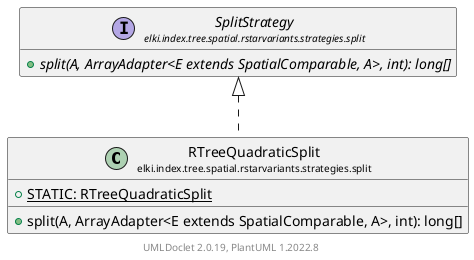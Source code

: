 @startuml
    remove .*\.(Instance|Par|Parameterizer|Factory)$
    set namespaceSeparator none
    hide empty fields
    hide empty methods

    class "<size:14>RTreeQuadraticSplit\n<size:10>elki.index.tree.spatial.rstarvariants.strategies.split" as elki.index.tree.spatial.rstarvariants.strategies.split.RTreeQuadraticSplit [[RTreeQuadraticSplit.html]] {
        {static} +STATIC: RTreeQuadraticSplit
        +split(A, ArrayAdapter<E extends SpatialComparable, A>, int): long[]
    }

    interface "<size:14>SplitStrategy\n<size:10>elki.index.tree.spatial.rstarvariants.strategies.split" as elki.index.tree.spatial.rstarvariants.strategies.split.SplitStrategy [[SplitStrategy.html]] {
        {abstract} +split(A, ArrayAdapter<E extends SpatialComparable, A>, int): long[]
    }
    class "<size:14>RTreeQuadraticSplit.Par\n<size:10>elki.index.tree.spatial.rstarvariants.strategies.split" as elki.index.tree.spatial.rstarvariants.strategies.split.RTreeQuadraticSplit.Par [[RTreeQuadraticSplit.Par.html]]

    elki.index.tree.spatial.rstarvariants.strategies.split.SplitStrategy <|.. elki.index.tree.spatial.rstarvariants.strategies.split.RTreeQuadraticSplit
    elki.index.tree.spatial.rstarvariants.strategies.split.RTreeQuadraticSplit +-- elki.index.tree.spatial.rstarvariants.strategies.split.RTreeQuadraticSplit.Par

    center footer UMLDoclet 2.0.19, PlantUML 1.2022.8
@enduml
